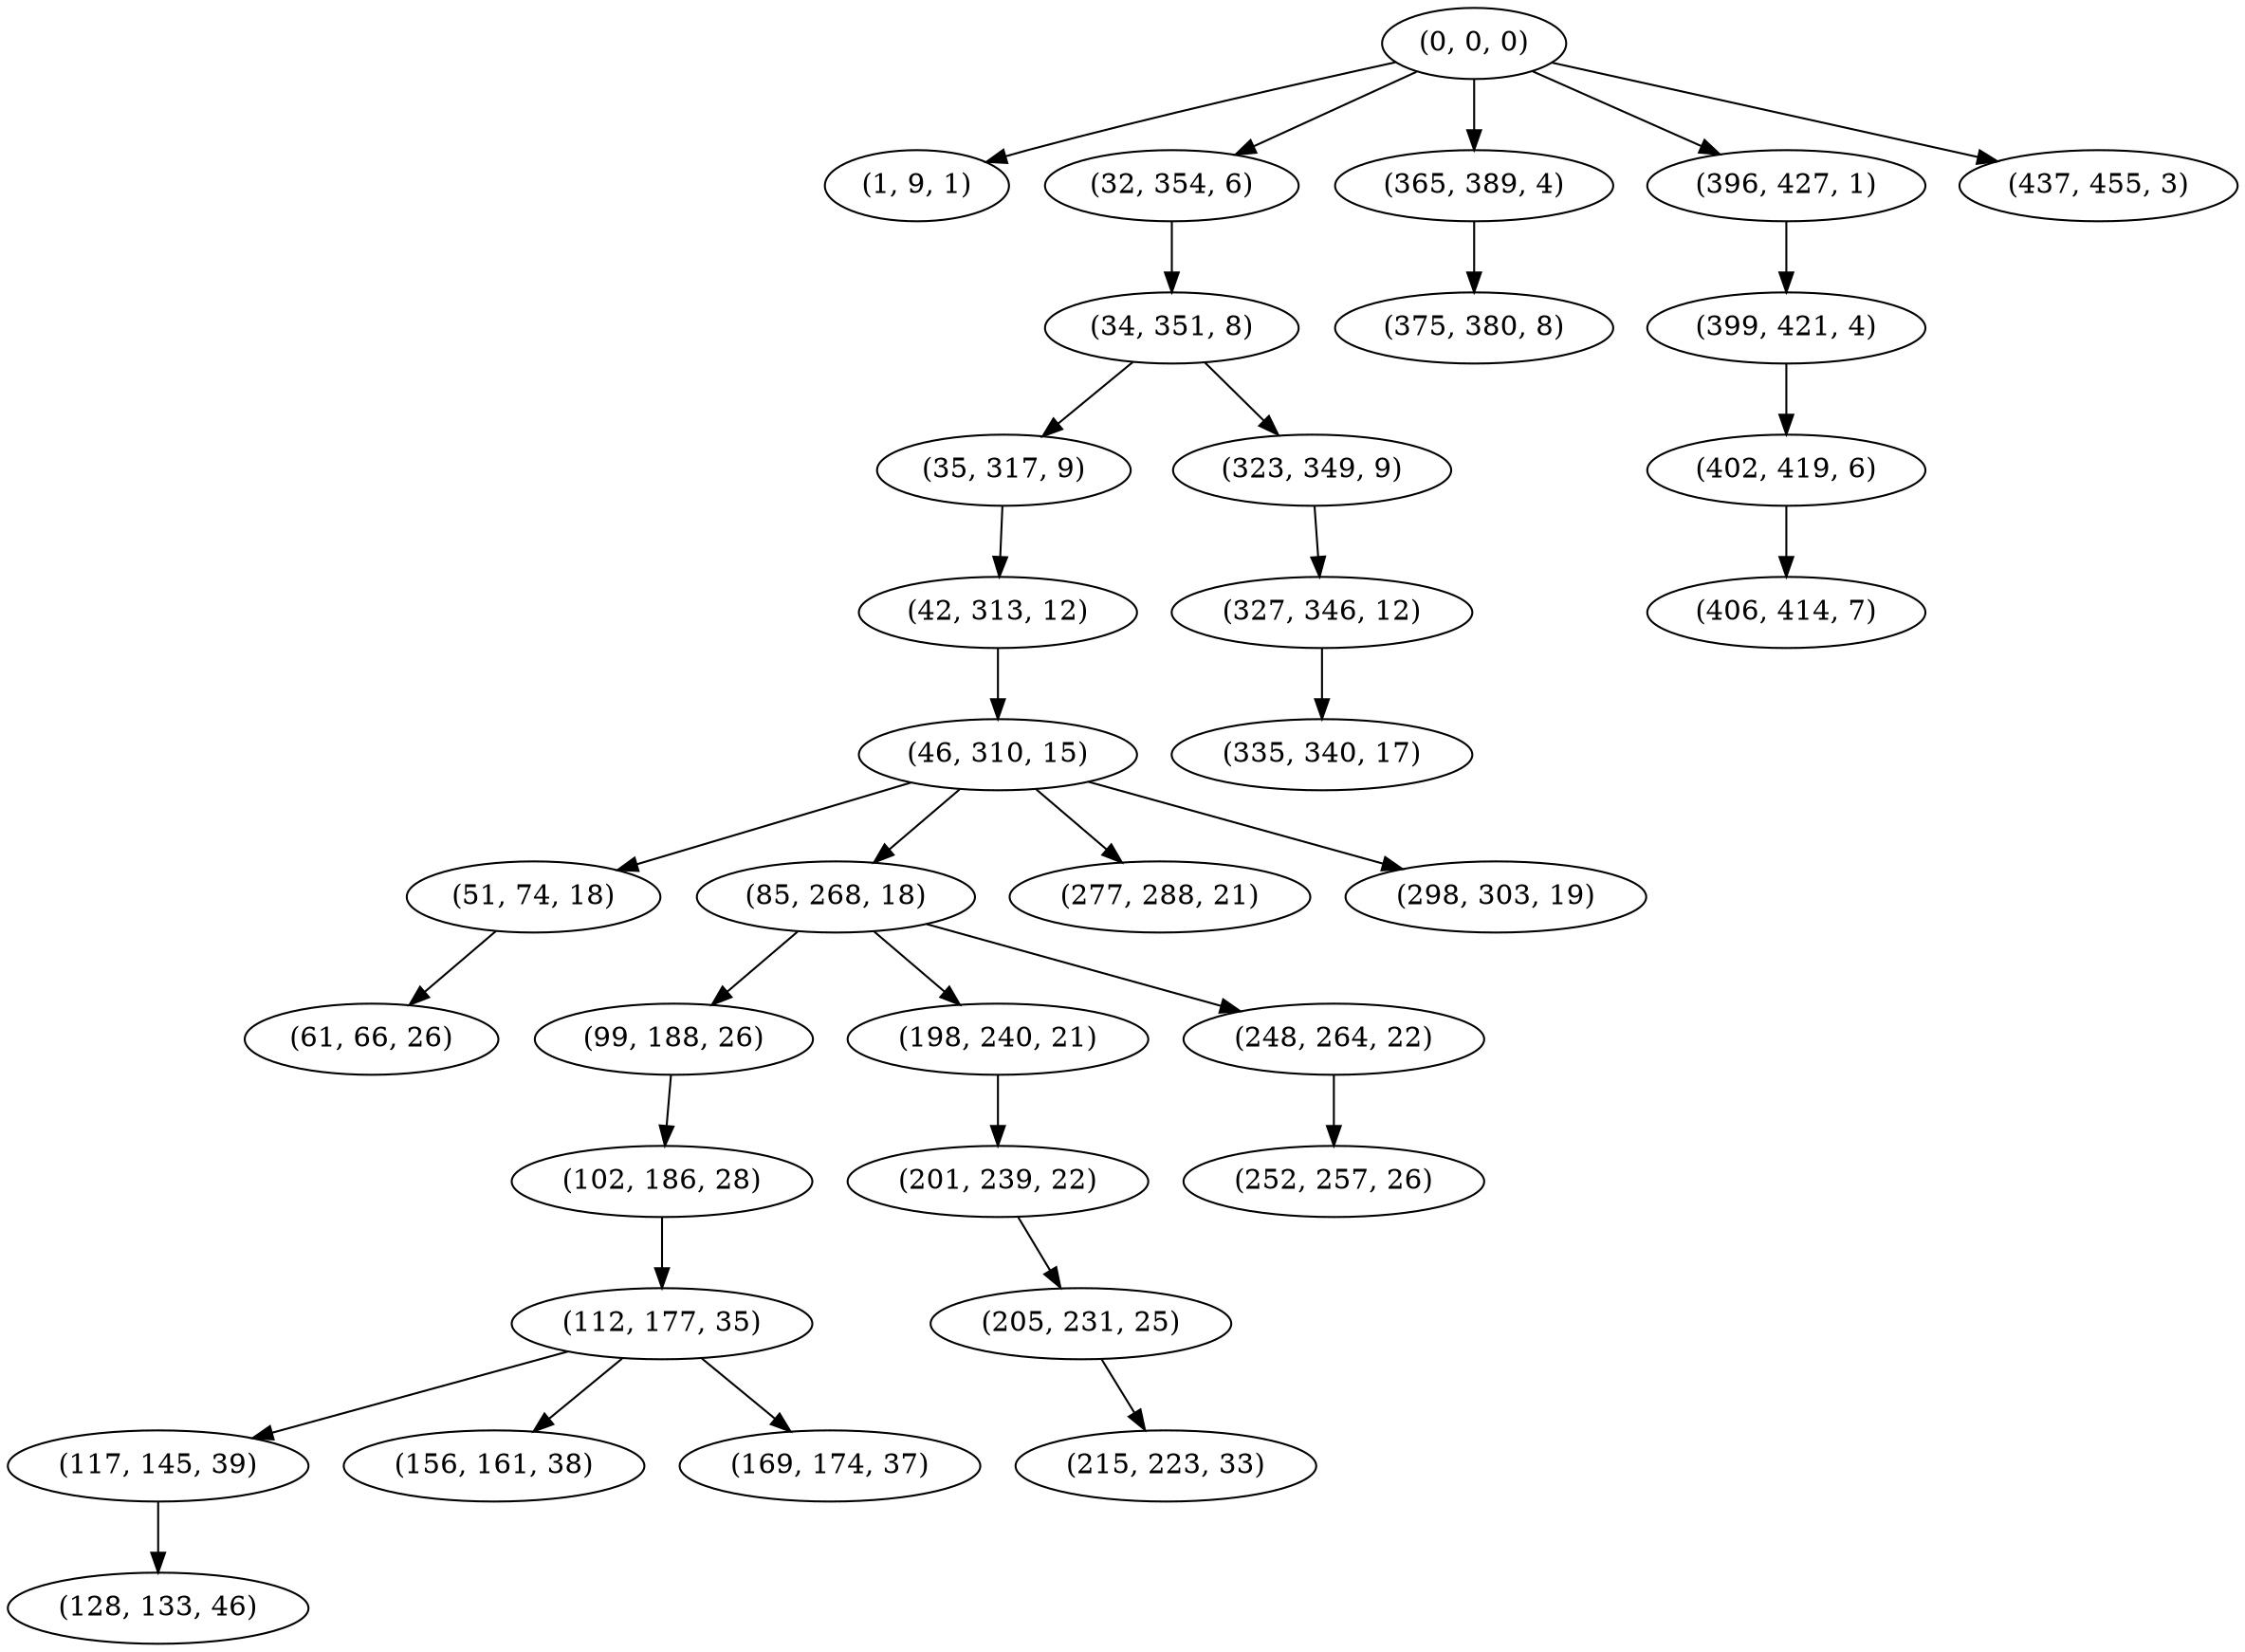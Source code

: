 digraph tree {
    "(0, 0, 0)";
    "(1, 9, 1)";
    "(32, 354, 6)";
    "(34, 351, 8)";
    "(35, 317, 9)";
    "(42, 313, 12)";
    "(46, 310, 15)";
    "(51, 74, 18)";
    "(61, 66, 26)";
    "(85, 268, 18)";
    "(99, 188, 26)";
    "(102, 186, 28)";
    "(112, 177, 35)";
    "(117, 145, 39)";
    "(128, 133, 46)";
    "(156, 161, 38)";
    "(169, 174, 37)";
    "(198, 240, 21)";
    "(201, 239, 22)";
    "(205, 231, 25)";
    "(215, 223, 33)";
    "(248, 264, 22)";
    "(252, 257, 26)";
    "(277, 288, 21)";
    "(298, 303, 19)";
    "(323, 349, 9)";
    "(327, 346, 12)";
    "(335, 340, 17)";
    "(365, 389, 4)";
    "(375, 380, 8)";
    "(396, 427, 1)";
    "(399, 421, 4)";
    "(402, 419, 6)";
    "(406, 414, 7)";
    "(437, 455, 3)";
    "(0, 0, 0)" -> "(1, 9, 1)";
    "(0, 0, 0)" -> "(32, 354, 6)";
    "(0, 0, 0)" -> "(365, 389, 4)";
    "(0, 0, 0)" -> "(396, 427, 1)";
    "(0, 0, 0)" -> "(437, 455, 3)";
    "(32, 354, 6)" -> "(34, 351, 8)";
    "(34, 351, 8)" -> "(35, 317, 9)";
    "(34, 351, 8)" -> "(323, 349, 9)";
    "(35, 317, 9)" -> "(42, 313, 12)";
    "(42, 313, 12)" -> "(46, 310, 15)";
    "(46, 310, 15)" -> "(51, 74, 18)";
    "(46, 310, 15)" -> "(85, 268, 18)";
    "(46, 310, 15)" -> "(277, 288, 21)";
    "(46, 310, 15)" -> "(298, 303, 19)";
    "(51, 74, 18)" -> "(61, 66, 26)";
    "(85, 268, 18)" -> "(99, 188, 26)";
    "(85, 268, 18)" -> "(198, 240, 21)";
    "(85, 268, 18)" -> "(248, 264, 22)";
    "(99, 188, 26)" -> "(102, 186, 28)";
    "(102, 186, 28)" -> "(112, 177, 35)";
    "(112, 177, 35)" -> "(117, 145, 39)";
    "(112, 177, 35)" -> "(156, 161, 38)";
    "(112, 177, 35)" -> "(169, 174, 37)";
    "(117, 145, 39)" -> "(128, 133, 46)";
    "(198, 240, 21)" -> "(201, 239, 22)";
    "(201, 239, 22)" -> "(205, 231, 25)";
    "(205, 231, 25)" -> "(215, 223, 33)";
    "(248, 264, 22)" -> "(252, 257, 26)";
    "(323, 349, 9)" -> "(327, 346, 12)";
    "(327, 346, 12)" -> "(335, 340, 17)";
    "(365, 389, 4)" -> "(375, 380, 8)";
    "(396, 427, 1)" -> "(399, 421, 4)";
    "(399, 421, 4)" -> "(402, 419, 6)";
    "(402, 419, 6)" -> "(406, 414, 7)";
}
